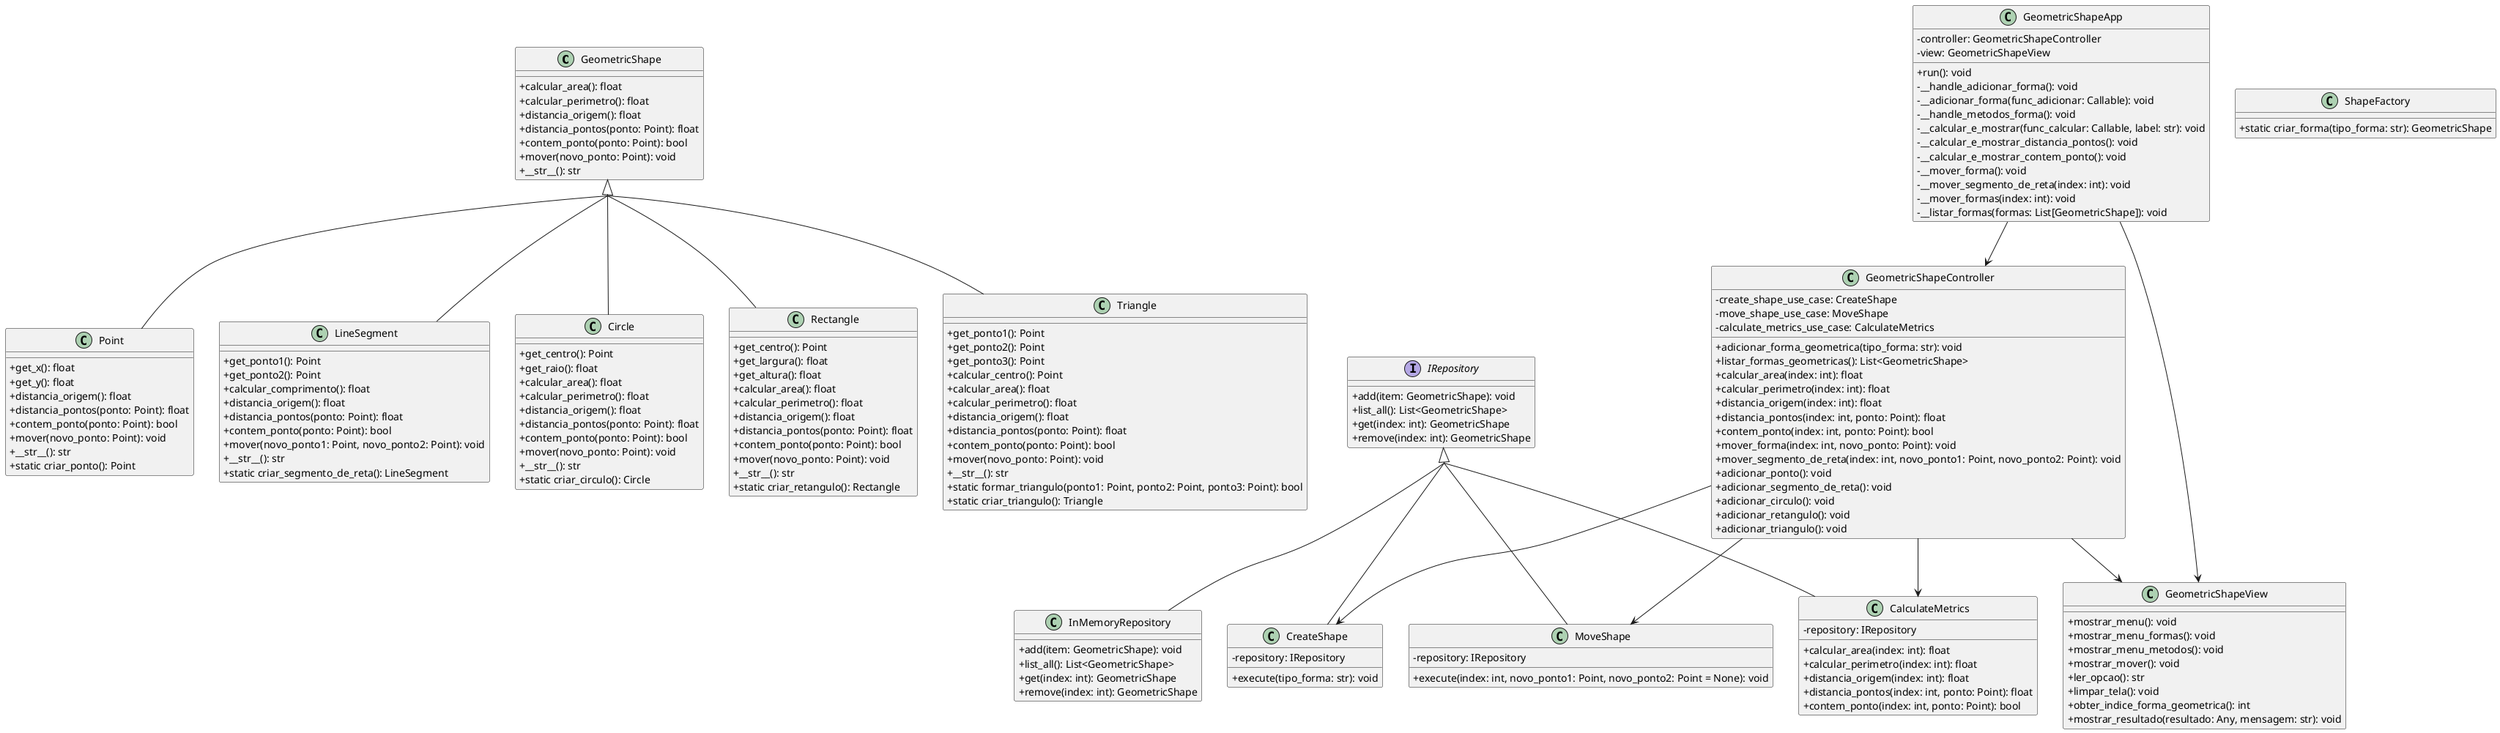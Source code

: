 @startuml class_diagram
skinparam classAttributeIconSize 0
skinparam groupInheritance 4

class GeometricShape {
  + calcular_area(): float
  + calcular_perimetro(): float
  + distancia_origem(): float
  + distancia_pontos(ponto: Point): float
  + contem_ponto(ponto: Point): bool
  + mover(novo_ponto: Point): void
  + __str__(): str
}
class Point {
  + get_x(): float
  + get_y(): float
  + distancia_origem(): float
  + distancia_pontos(ponto: Point): float
  + contem_ponto(ponto: Point): bool
  + mover(novo_ponto: Point): void
  + __str__(): str
  + static criar_ponto(): Point
}
class LineSegment {
  + get_ponto1(): Point
  + get_ponto2(): Point
  + calcular_comprimento(): float
  + distancia_origem(): float
  + distancia_pontos(ponto: Point): float
  + contem_ponto(ponto: Point): bool
  + mover(novo_ponto1: Point, novo_ponto2: Point): void
  + __str__(): str
  + static criar_segmento_de_reta(): LineSegment
}
class Circle {
  + get_centro(): Point
  + get_raio(): float
  + calcular_area(): float
  + calcular_perimetro(): float
  + distancia_origem(): float
  + distancia_pontos(ponto: Point): float
  + contem_ponto(ponto: Point): bool
  + mover(novo_ponto: Point): void
  + __str__(): str
  + static criar_circulo(): Circle
}
class Rectangle {
  + get_centro(): Point
  + get_largura(): float
  + get_altura(): float
  + calcular_area(): float
  + calcular_perimetro(): float
  + distancia_origem(): float
  + distancia_pontos(ponto: Point): float
  + contem_ponto(ponto: Point): bool
  + mover(novo_ponto: Point): void
  + __str__(): str
  + static criar_retangulo(): Rectangle
}
class Triangle {
  + get_ponto1(): Point
  + get_ponto2(): Point
  + get_ponto3(): Point
  + calcular_centro(): Point
  + calcular_area(): float
  + calcular_perimetro(): float
  + distancia_origem(): float
  + distancia_pontos(ponto: Point): float
  + contem_ponto(ponto: Point): bool
  + mover(novo_ponto: Point): void
  + __str__(): str
  + static formar_triangulo(ponto1: Point, ponto2: Point, ponto3: Point): bool
  + static criar_triangulo(): Triangle
}

interface IRepository {
  + add(item: GeometricShape): void
  + list_all(): List<GeometricShape>
  + get(index: int): GeometricShape
  + remove(index: int): GeometricShape
}

class InMemoryRepository {
  + add(item: GeometricShape): void
  + list_all(): List<GeometricShape>
  + get(index: int): GeometricShape
  + remove(index: int): GeometricShape
}

class CreateShape {
  - repository: IRepository
  + execute(tipo_forma: str): void
}
class MoveShape {
  - repository: IRepository
  + execute(index: int, novo_ponto1: Point, novo_ponto2: Point = None): void
}
class CalculateMetrics {
  - repository: IRepository
  + calcular_area(index: int): float
  + calcular_perimetro(index: int): float
  + distancia_origem(index: int): float
  + distancia_pontos(index: int, ponto: Point): float
  + contem_ponto(index: int, ponto: Point): bool
}

class ShapeFactory {
  + static criar_forma(tipo_forma: str): GeometricShape
}

class GeometricShapeController {
  - create_shape_use_case: CreateShape
  - move_shape_use_case: MoveShape
  - calculate_metrics_use_case: CalculateMetrics
  + adicionar_forma_geometrica(tipo_forma: str): void
  + listar_formas_geometricas(): List<GeometricShape>
  + calcular_area(index: int): float
  + calcular_perimetro(index: int): float
  + distancia_origem(index: int): float
  + distancia_pontos(index: int, ponto: Point): float
  + contem_ponto(index: int, ponto: Point): bool
  + mover_forma(index: int, novo_ponto: Point): void
  + mover_segmento_de_reta(index: int, novo_ponto1: Point, novo_ponto2: Point): void
  + adicionar_ponto(): void
  + adicionar_segmento_de_reta(): void
  + adicionar_circulo(): void
  + adicionar_retangulo(): void
  + adicionar_triangulo(): void
}

class GeometricShapeView {
  + mostrar_menu(): void
  + mostrar_menu_formas(): void
  + mostrar_menu_metodos(): void
  + mostrar_mover(): void
  + ler_opcao(): str
  + limpar_tela(): void
  + obter_indice_forma_geometrica(): int
  + mostrar_resultado(resultado: Any, mensagem: str): void
}

class GeometricShapeApp {
  - controller: GeometricShapeController
  - view: GeometricShapeView
  + run(): void
  - __handle_adicionar_forma(): void
  - __adicionar_forma(func_adicionar: Callable): void
  - __handle_metodos_forma(): void
  - __calcular_e_mostrar(func_calcular: Callable, label: str): void
  - __calcular_e_mostrar_distancia_pontos(): void
  - __calcular_e_mostrar_contem_ponto(): void
  - __mover_forma(): void
  - __mover_segmento_de_reta(index: int): void
  - __mover_formas(index: int): void
  - __listar_formas(formas: List[GeometricShape]): void
}


GeometricShape <|-- Point
GeometricShape <|-- LineSegment
GeometricShape <|-- Circle
GeometricShape <|-- Rectangle
GeometricShape <|-- Triangle
IRepository <|.. InMemoryRepository
IRepository <|.. CreateShape
IRepository <|.. MoveShape
IRepository <|.. CalculateMetrics
GeometricShapeController --> CreateShape
GeometricShapeController --> MoveShape
GeometricShapeController --> CalculateMetrics
GeometricShapeController --> GeometricShapeView
GeometricShapeApp --> GeometricShapeController
GeometricShapeApp --> GeometricShapeView
@enduml
